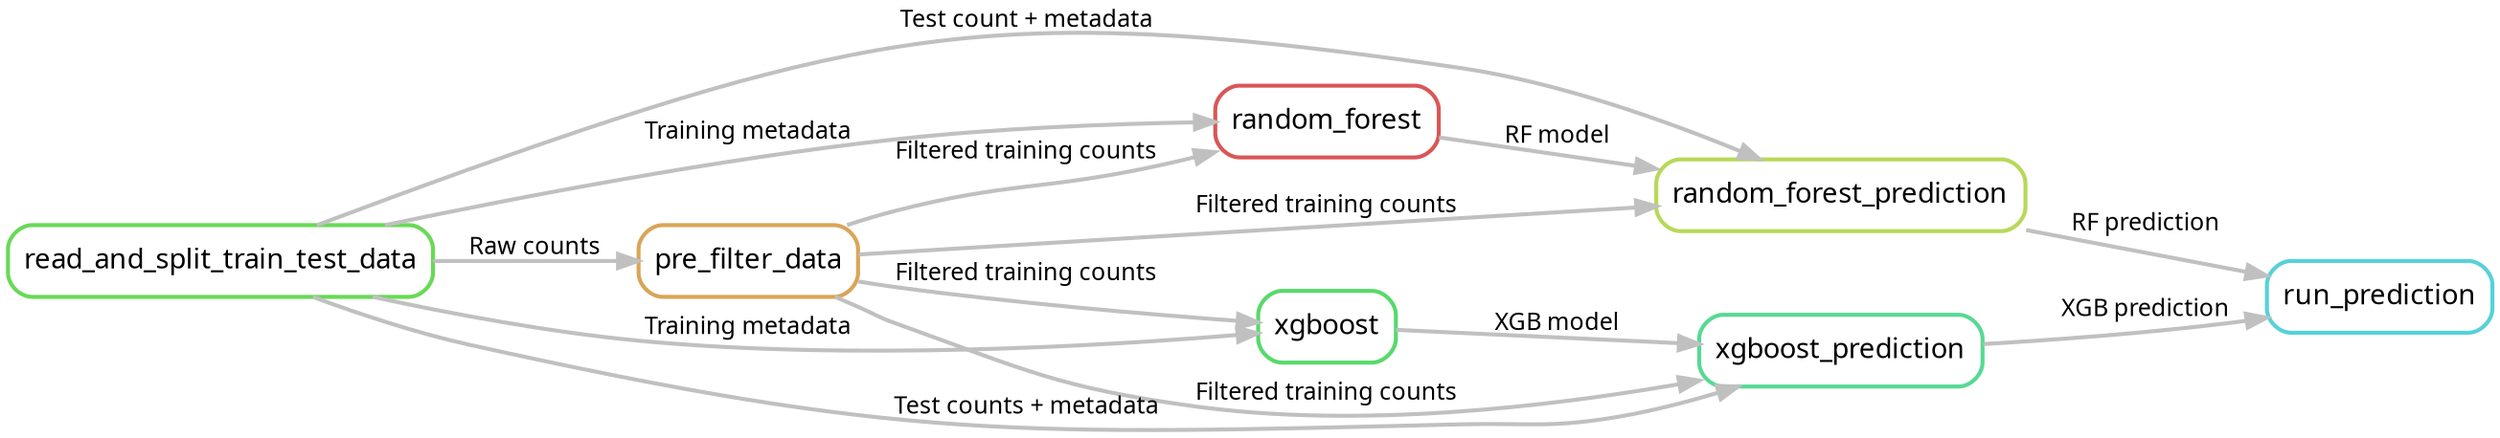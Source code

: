 digraph prediction_pipeline {
    graph[rankdir=LR, bgcolor=white, margin=0, labelloc="t", fontname="sans", fontsize=14];
    node[shape=box, style=rounded, fontname="sans", fontsize=14, penwidth=2];
    edge[penwidth=2, color=grey, fontname="sans", fontsize=12];

    0[label = "run_prediction", color = "0.51 0.6 0.85"];
    1[label = "random_forest_prediction", color = "0.21 0.6 0.85"];
    2[label = "pre_filter_data", color = "0.10 0.6 0.85"];
    3[label = "read_and_split_train_test_data", color = "0.31 0.6 0.85"];
    4[label = "random_forest", color = "0.00 0.6 0.85"];
    5[label = "xgboost_prediction", color = "0.41 0.6 0.85"];
    6[label = "xgboost", color = "0.36 0.6 0.85"];

    # Final prediction dependencies
    1 -> 0 [label="RF prediction"];
    5 -> 0 [label="XGB prediction"];

    # Random forest prediction
    2 -> 1 [label="Filtered training counts"];
    3 -> 1 [label="Test count + metadata"];
    4 -> 1 [label="RF model"];

    # Pre-filtering
    3 -> 2 [label="Raw counts"];

    # RF model training
    2 -> 4 [label="Filtered training counts"];
    3 -> 4 [label="Training metadata"];

    # XGB prediction
    2 -> 5 [label="Filtered training counts"];
    3 -> 5 [label="Test counts + metadata"];
    6 -> 5 [label="XGB model"];

    # XGB model training
    2 -> 6 [label="Filtered training counts"];
    3 -> 6 [label="Training metadata"];
}          
